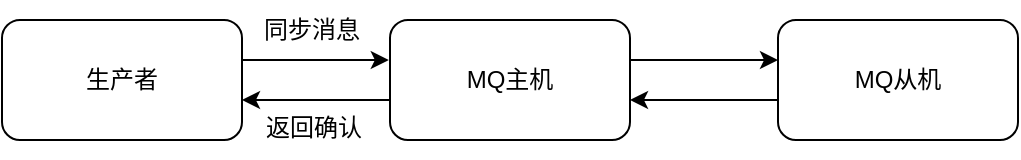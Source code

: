 <mxfile version="21.6.8" type="github">
  <diagram name="第 1 页" id="ZJP7pnuowaYaBMKtd1gZ">
    <mxGraphModel dx="1050" dy="566" grid="0" gridSize="10" guides="1" tooltips="1" connect="1" arrows="1" fold="1" page="1" pageScale="1" pageWidth="827" pageHeight="1169" math="0" shadow="0">
      <root>
        <mxCell id="0" />
        <mxCell id="1" parent="0" />
        <mxCell id="eirxYekn0Ol0sUN4Ises-5" style="edgeStyle=orthogonalEdgeStyle;rounded=0;orthogonalLoop=1;jettySize=auto;html=1;" edge="1" parent="1">
          <mxGeometry relative="1" as="geometry">
            <mxPoint x="320.4" y="278" as="targetPoint" />
            <mxPoint x="247" y="278" as="sourcePoint" />
          </mxGeometry>
        </mxCell>
        <mxCell id="eirxYekn0Ol0sUN4Ises-1" value="生产者" style="rounded=1;whiteSpace=wrap;html=1;" vertex="1" parent="1">
          <mxGeometry x="127" y="258" width="120" height="60" as="geometry" />
        </mxCell>
        <mxCell id="eirxYekn0Ol0sUN4Ises-7" style="edgeStyle=orthogonalEdgeStyle;rounded=0;orthogonalLoop=1;jettySize=auto;html=1;exitX=0;exitY=0.5;exitDx=0;exitDy=0;entryX=1;entryY=0.5;entryDx=0;entryDy=0;" edge="1" parent="1">
          <mxGeometry relative="1" as="geometry">
            <mxPoint x="321" y="298" as="sourcePoint" />
            <mxPoint x="247" y="298" as="targetPoint" />
          </mxGeometry>
        </mxCell>
        <mxCell id="eirxYekn0Ol0sUN4Ises-8" style="edgeStyle=orthogonalEdgeStyle;rounded=0;orthogonalLoop=1;jettySize=auto;html=1;exitX=1;exitY=0.5;exitDx=0;exitDy=0;entryX=0;entryY=0.5;entryDx=0;entryDy=0;" edge="1" parent="1">
          <mxGeometry relative="1" as="geometry">
            <mxPoint x="441" y="278" as="sourcePoint" />
            <mxPoint x="515" y="278" as="targetPoint" />
          </mxGeometry>
        </mxCell>
        <mxCell id="eirxYekn0Ol0sUN4Ises-2" value="MQ主机" style="rounded=1;whiteSpace=wrap;html=1;" vertex="1" parent="1">
          <mxGeometry x="321" y="258" width="120" height="60" as="geometry" />
        </mxCell>
        <mxCell id="eirxYekn0Ol0sUN4Ises-9" style="edgeStyle=orthogonalEdgeStyle;rounded=0;orthogonalLoop=1;jettySize=auto;html=1;exitX=0;exitY=0.5;exitDx=0;exitDy=0;entryX=1;entryY=0.5;entryDx=0;entryDy=0;" edge="1" parent="1">
          <mxGeometry relative="1" as="geometry">
            <mxPoint x="515" y="298" as="sourcePoint" />
            <mxPoint x="441" y="298" as="targetPoint" />
          </mxGeometry>
        </mxCell>
        <mxCell id="eirxYekn0Ol0sUN4Ises-3" value="MQ从机" style="rounded=1;whiteSpace=wrap;html=1;" vertex="1" parent="1">
          <mxGeometry x="515" y="258" width="120" height="60" as="geometry" />
        </mxCell>
        <mxCell id="eirxYekn0Ol0sUN4Ises-12" value="同步消息" style="text;html=1;strokeColor=none;fillColor=none;align=center;verticalAlign=middle;whiteSpace=wrap;rounded=0;" vertex="1" parent="1">
          <mxGeometry x="252" y="248" width="60" height="30" as="geometry" />
        </mxCell>
        <mxCell id="eirxYekn0Ol0sUN4Ises-13" value="返回确认" style="text;html=1;strokeColor=none;fillColor=none;align=center;verticalAlign=middle;whiteSpace=wrap;rounded=0;" vertex="1" parent="1">
          <mxGeometry x="253" y="297" width="60" height="30" as="geometry" />
        </mxCell>
      </root>
    </mxGraphModel>
  </diagram>
</mxfile>
